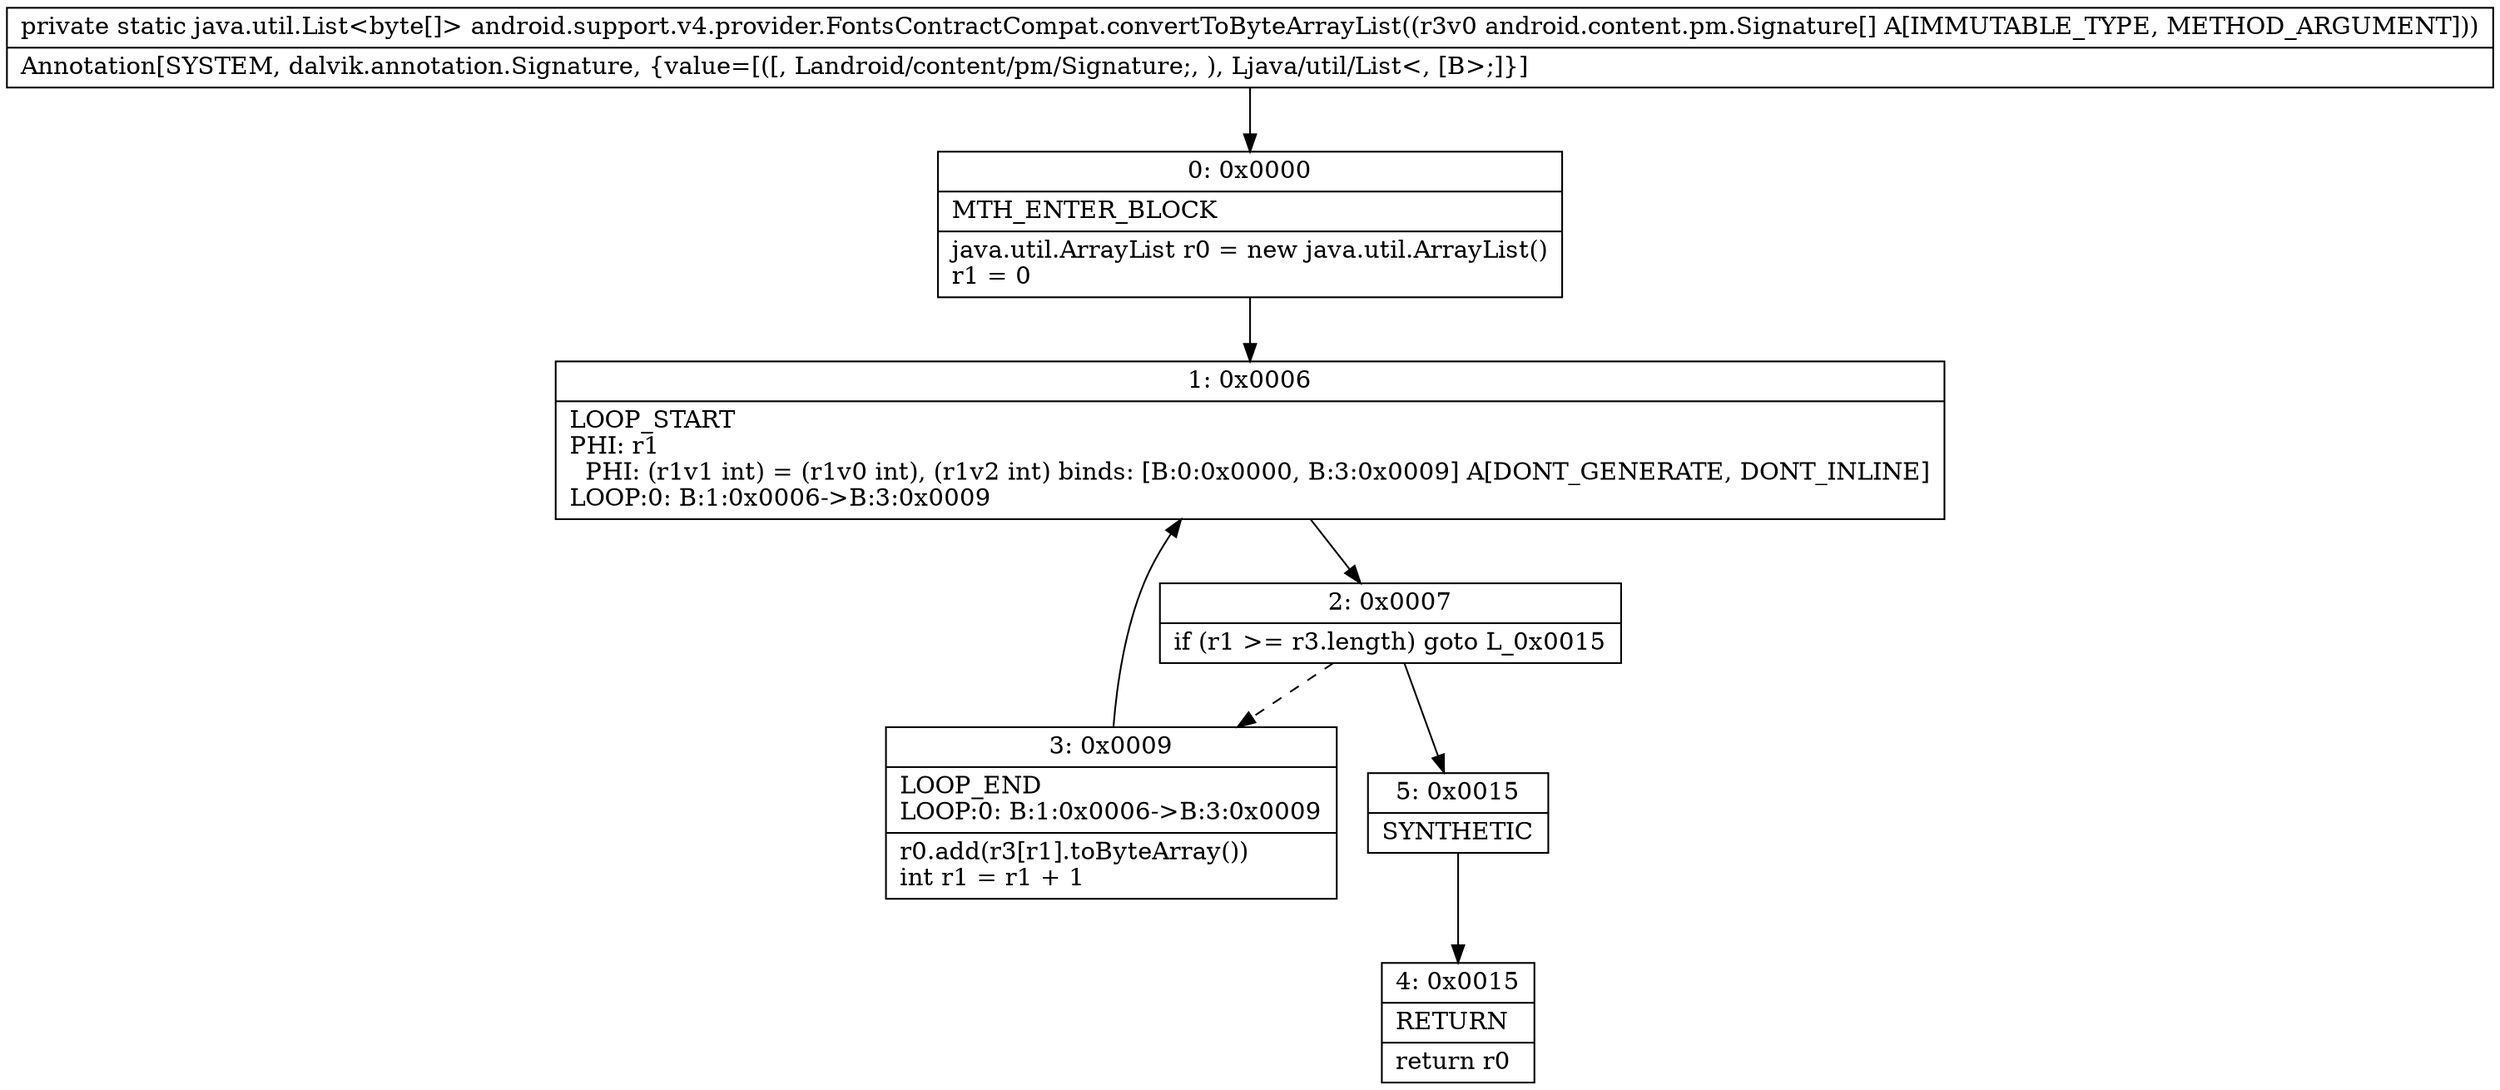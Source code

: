 digraph "CFG forandroid.support.v4.provider.FontsContractCompat.convertToByteArrayList([Landroid\/content\/pm\/Signature;)Ljava\/util\/List;" {
Node_0 [shape=record,label="{0\:\ 0x0000|MTH_ENTER_BLOCK\l|java.util.ArrayList r0 = new java.util.ArrayList()\lr1 = 0\l}"];
Node_1 [shape=record,label="{1\:\ 0x0006|LOOP_START\lPHI: r1 \l  PHI: (r1v1 int) = (r1v0 int), (r1v2 int) binds: [B:0:0x0000, B:3:0x0009] A[DONT_GENERATE, DONT_INLINE]\lLOOP:0: B:1:0x0006\-\>B:3:0x0009\l}"];
Node_2 [shape=record,label="{2\:\ 0x0007|if (r1 \>= r3.length) goto L_0x0015\l}"];
Node_3 [shape=record,label="{3\:\ 0x0009|LOOP_END\lLOOP:0: B:1:0x0006\-\>B:3:0x0009\l|r0.add(r3[r1].toByteArray())\lint r1 = r1 + 1\l}"];
Node_4 [shape=record,label="{4\:\ 0x0015|RETURN\l|return r0\l}"];
Node_5 [shape=record,label="{5\:\ 0x0015|SYNTHETIC\l}"];
MethodNode[shape=record,label="{private static java.util.List\<byte[]\> android.support.v4.provider.FontsContractCompat.convertToByteArrayList((r3v0 android.content.pm.Signature[] A[IMMUTABLE_TYPE, METHOD_ARGUMENT]))  | Annotation[SYSTEM, dalvik.annotation.Signature, \{value=[([, Landroid\/content\/pm\/Signature;, ), Ljava\/util\/List\<, [B\>;]\}]\l}"];
MethodNode -> Node_0;
Node_0 -> Node_1;
Node_1 -> Node_2;
Node_2 -> Node_3[style=dashed];
Node_2 -> Node_5;
Node_3 -> Node_1;
Node_5 -> Node_4;
}

